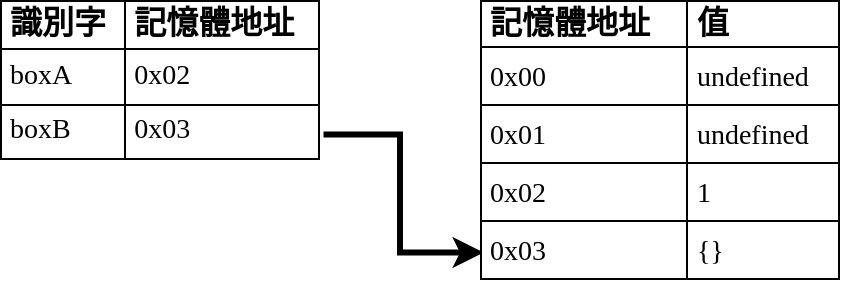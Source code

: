 <mxfile version="13.1.3">
    <diagram id="6hGFLwfOUW9BJ-s0fimq" name="Page-1">
        <mxGraphModel dx="243" dy="618" grid="1" gridSize="10" guides="0" tooltips="1" connect="1" arrows="1" fold="1" page="1" pageScale="1" pageWidth="500" pageHeight="200" math="0" shadow="0">
            <root>
                <mxCell id="0"/>
                <mxCell id="1" parent="0"/>
                <mxCell id="101" style="edgeStyle=orthogonalEdgeStyle;rounded=0;orthogonalLoop=1;jettySize=auto;html=1;exitX=1.011;exitY=0.84;exitDx=0;exitDy=0;entryX=0.01;entryY=0.902;entryDx=0;entryDy=0;strokeWidth=3;entryPerimeter=0;exitPerimeter=0;" parent="1" source="99" target="100" edge="1">
                    <mxGeometry relative="1" as="geometry"/>
                </mxCell>
                <mxCell id="99" value="&lt;table cellpadding=&quot;4&quot; cellspacing=&quot;0&quot; style=&quot;width: 100% ; height: 100% ; border: 1px solid rgb(0 , 0 , 0) ; border-collapse: collapse ; font-size: 14px ; background-color: rgb(255 , 255 , 255)&quot; border=&quot;1&quot;&gt;&lt;tbody&gt;&lt;tr style=&quot;line-height: 90%&quot;&gt;&lt;th&gt;&lt;font style=&quot;font-size: 16px&quot; color=&quot;#000000&quot;&gt;識別字&lt;/font&gt;&lt;/th&gt;&lt;th&gt;&lt;font style=&quot;font-size: 16px&quot; color=&quot;#000000&quot;&gt;記憶體地址&lt;/font&gt;&lt;/th&gt;&lt;/tr&gt;&lt;tr&gt;&lt;td&gt;&lt;font style=&quot;font-size: 14px&quot; color=&quot;#000000&quot;&gt;boxA&lt;/font&gt;&lt;/td&gt;&lt;td&gt;&lt;font style=&quot;font-size: 14px&quot; color=&quot;#000000&quot;&gt;0x02&lt;/font&gt;&lt;/td&gt;&lt;/tr&gt;&lt;tr&gt;&lt;td&gt;&lt;font color=&quot;#000000&quot; style=&quot;font-size: 14px&quot;&gt;&lt;span&gt;boxB&lt;/span&gt;&lt;br&gt;&lt;/font&gt;&lt;/td&gt;&lt;td&gt;&lt;font color=&quot;#000000&quot; style=&quot;font-size: 14px&quot;&gt;0x03&lt;/font&gt;&lt;/td&gt;&lt;/tr&gt;&lt;/tbody&gt;&lt;/table&gt; " style="verticalAlign=top;align=left;overflow=fill;fontSize=15;fontFamily=正黑體;html=1;strokeWidth=3;strokeColor=none;fillColor=none;" parent="1" vertex="1">
                    <mxGeometry x="40" y="30" width="160" height="80" as="geometry"/>
                </mxCell>
                <mxCell id="100" value="&lt;table cellpadding=&quot;4&quot; cellspacing=&quot;0&quot; style=&quot;width: 100% ; height: 100% ; border: 1px solid rgb(0 , 0 , 0) ; border-collapse: collapse ; background-color: rgb(255 , 255 , 255) ; font-size: 14px&quot; border=&quot;1&quot;&gt;&lt;tbody style=&quot;font-size: 16px&quot;&gt;&lt;tr style=&quot;line-height: 90%&quot;&gt;&lt;th&gt;&lt;span&gt;&lt;font style=&quot;font-size: 16px&quot;&gt;記憶體地址&lt;br&gt;&lt;/font&gt;&lt;/span&gt;&lt;/th&gt;&lt;th&gt;&lt;span&gt;&lt;font style=&quot;font-size: 16px&quot;&gt;值&lt;/font&gt;&lt;/span&gt;&lt;/th&gt;&lt;/tr&gt;&lt;tr&gt;&lt;td&gt;&lt;span&gt;&lt;font style=&quot;font-size: 14px&quot;&gt;0x00&lt;br&gt;&lt;/font&gt;&lt;/span&gt;&lt;/td&gt;&lt;td&gt;&lt;span style=&quot;font-size: 14px&quot;&gt;undefined&lt;/span&gt;&lt;/td&gt;&lt;/tr&gt;&lt;tr&gt;&lt;td&gt;&lt;font style=&quot;font-size: 14px&quot;&gt;0x01&lt;/font&gt;&lt;/td&gt;&lt;td&gt;&lt;font style=&quot;font-size: 14px&quot;&gt;undefined&lt;br&gt;&lt;/font&gt;&lt;/td&gt;&lt;/tr&gt;&lt;tr&gt;&lt;td&gt;&lt;span style=&quot;font-size: 14px&quot;&gt;0x02&lt;/span&gt;&lt;br&gt;&lt;/td&gt;&lt;td&gt;&lt;span style=&quot;font-size: 14px&quot;&gt;1&lt;/span&gt;&lt;/td&gt;&lt;/tr&gt;&lt;tr&gt;&lt;td&gt;&lt;span style=&quot;font-size: 14px&quot;&gt;0x03&lt;/span&gt;&lt;br&gt;&lt;/td&gt;&lt;td&gt;&lt;span style=&quot;font-size: 14px&quot;&gt;{}&lt;/span&gt;&lt;/td&gt;&lt;/tr&gt;&lt;/tbody&gt;&lt;/table&gt; " style="verticalAlign=top;align=left;overflow=fill;fontSize=12;fontFamily=正黑體;html=1;strokeWidth=3;fillColor=none;strokeColor=none;fontColor=#000000;" parent="1" vertex="1">
                    <mxGeometry x="280" y="30" width="180" height="140" as="geometry"/>
                </mxCell>
            </root>
        </mxGraphModel>
    </diagram>
</mxfile>